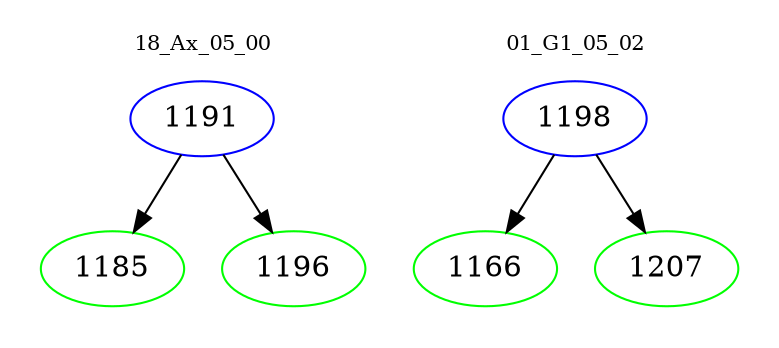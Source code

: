 digraph{
subgraph cluster_0 {
color = white
label = "18_Ax_05_00";
fontsize=10;
T0_1191 [label="1191", color="blue"]
T0_1191 -> T0_1185 [color="black"]
T0_1185 [label="1185", color="green"]
T0_1191 -> T0_1196 [color="black"]
T0_1196 [label="1196", color="green"]
}
subgraph cluster_1 {
color = white
label = "01_G1_05_02";
fontsize=10;
T1_1198 [label="1198", color="blue"]
T1_1198 -> T1_1166 [color="black"]
T1_1166 [label="1166", color="green"]
T1_1198 -> T1_1207 [color="black"]
T1_1207 [label="1207", color="green"]
}
}
